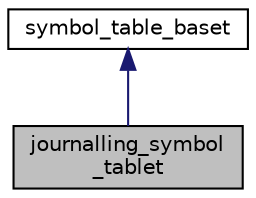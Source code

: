 digraph "journalling_symbol_tablet"
{
 // LATEX_PDF_SIZE
  bgcolor="transparent";
  edge [fontname="Helvetica",fontsize="10",labelfontname="Helvetica",labelfontsize="10"];
  node [fontname="Helvetica",fontsize="10",shape=record];
  Node1 [label="journalling_symbol\l_tablet",height=0.2,width=0.4,color="black", fillcolor="grey75", style="filled", fontcolor="black",tooltip="A symbol table wrapper that records which entries have been updated/removed."];
  Node2 -> Node1 [dir="back",color="midnightblue",fontsize="10",style="solid",fontname="Helvetica"];
  Node2 [label="symbol_table_baset",height=0.2,width=0.4,color="black",URL="$classsymbol__table__baset.html",tooltip="The symbol table base class interface."];
}
